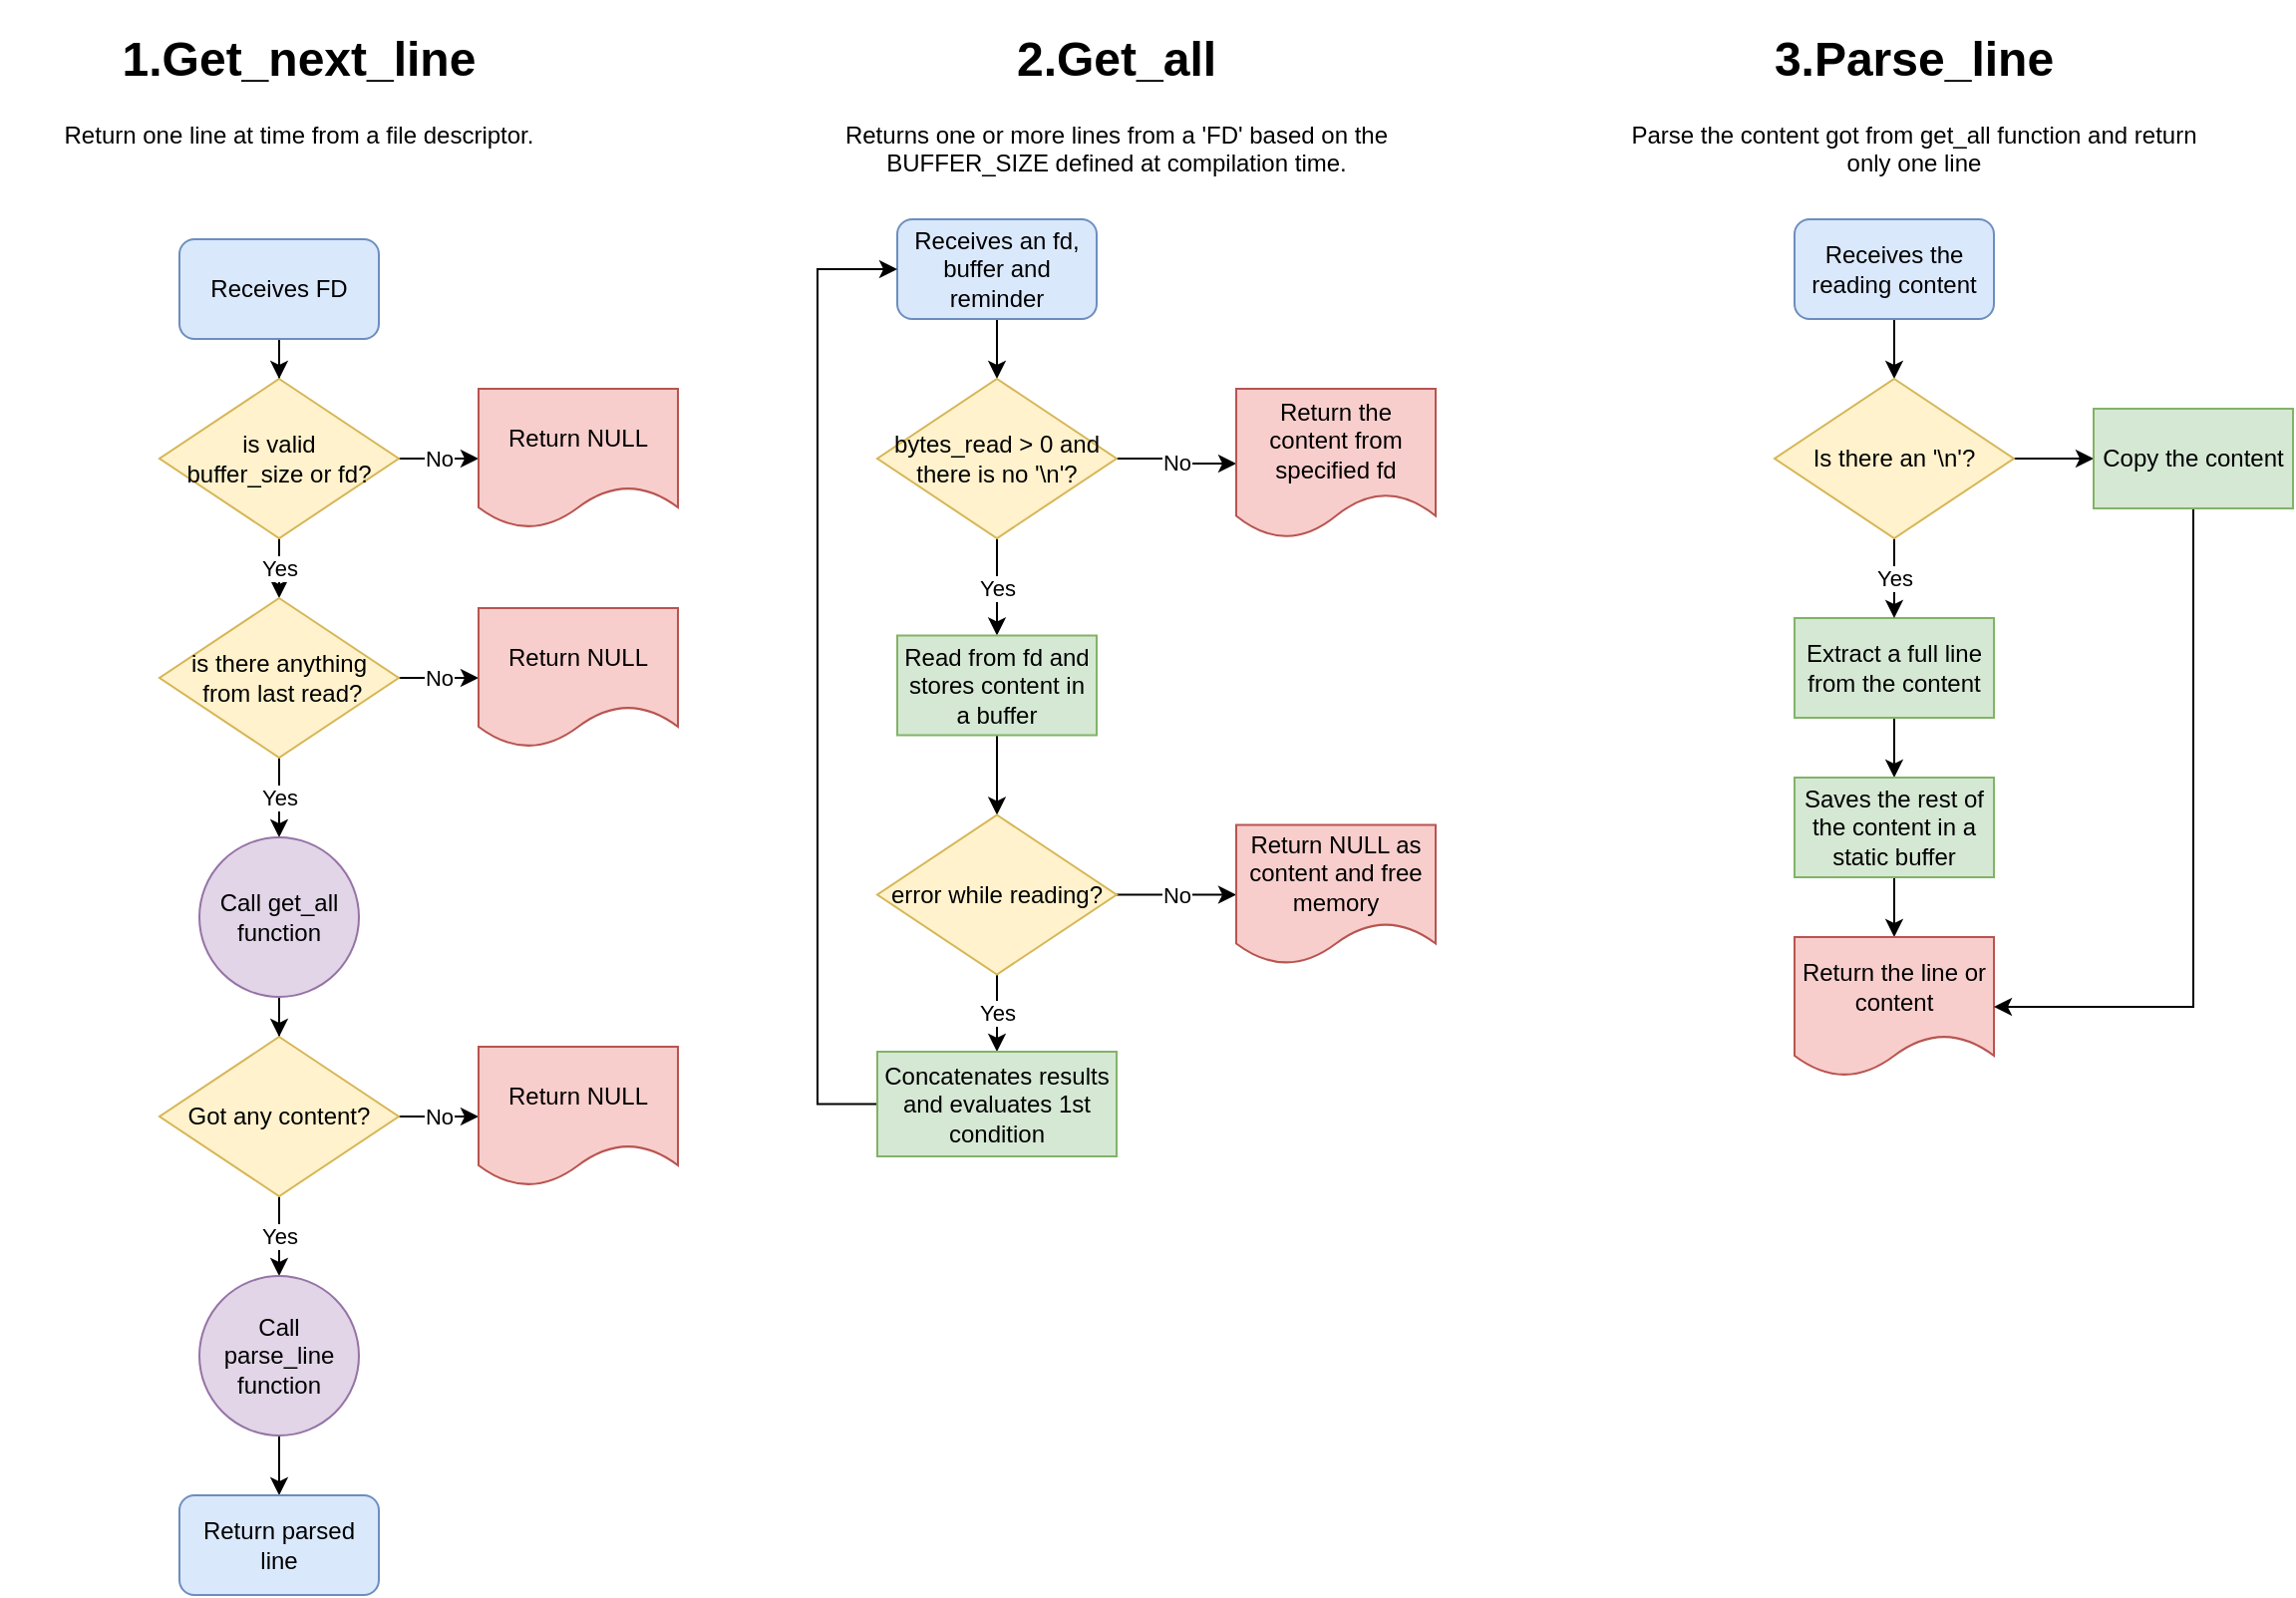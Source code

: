 <mxfile version="17.4.5" type="github">
  <diagram id="U1_w_lC1zR6FHPFf_Dax" name="Page-1">
    <mxGraphModel dx="1374" dy="10794" grid="1" gridSize="10" guides="1" tooltips="1" connect="1" arrows="1" fold="1" page="1" pageScale="1" pageWidth="10000" pageHeight="10000" background="#FFFFFF" math="0" shadow="0">
      <root>
        <mxCell id="0" />
        <mxCell id="IRt3WfSRw66LWkPFxY0--1" value="Background" parent="0" />
        <mxCell id="1" value="Content" parent="0" />
        <mxCell id="ysaj5ytCUdBtgD3vat19-2" value="" style="edgeStyle=orthogonalEdgeStyle;rounded=0;orthogonalLoop=1;jettySize=auto;html=1;" parent="1" source="ilmDW_IhWBvHwEXT5Lw4-3" target="ysaj5ytCUdBtgD3vat19-1" edge="1">
          <mxGeometry relative="1" as="geometry" />
        </mxCell>
        <mxCell id="ilmDW_IhWBvHwEXT5Lw4-3" value="Receives FD" style="rounded=1;whiteSpace=wrap;html=1;fillColor=#dae8fc;strokeColor=#6c8ebf;" parent="1" vertex="1">
          <mxGeometry x="130" y="90" width="100" height="50" as="geometry" />
        </mxCell>
        <mxCell id="ysaj5ytCUdBtgD3vat19-4" value="Yes" style="edgeStyle=orthogonalEdgeStyle;rounded=0;orthogonalLoop=1;jettySize=auto;html=1;" parent="1" source="ysaj5ytCUdBtgD3vat19-1" target="ysaj5ytCUdBtgD3vat19-3" edge="1">
          <mxGeometry relative="1" as="geometry" />
        </mxCell>
        <mxCell id="Y_OoH8-zoaasMSbN7omh-2" value="No" style="edgeStyle=orthogonalEdgeStyle;rounded=0;orthogonalLoop=1;jettySize=auto;html=1;" parent="1" source="ysaj5ytCUdBtgD3vat19-1" target="Y_OoH8-zoaasMSbN7omh-1" edge="1">
          <mxGeometry relative="1" as="geometry" />
        </mxCell>
        <mxCell id="ysaj5ytCUdBtgD3vat19-1" value="is valid &lt;br&gt;buffer_size or fd?" style="rhombus;rounded=0;whiteSpace=wrap;html=1;labelBackgroundColor=none;labelBorderColor=none;fillColor=#fff2cc;strokeColor=#d6b656;" parent="1" vertex="1">
          <mxGeometry x="120" y="160" width="120" height="80" as="geometry" />
        </mxCell>
        <mxCell id="ysaj5ytCUdBtgD3vat19-6" value="Yes" style="edgeStyle=orthogonalEdgeStyle;rounded=0;orthogonalLoop=1;jettySize=auto;html=1;" parent="1" source="ysaj5ytCUdBtgD3vat19-3" target="ysaj5ytCUdBtgD3vat19-5" edge="1">
          <mxGeometry relative="1" as="geometry" />
        </mxCell>
        <mxCell id="Y_OoH8-zoaasMSbN7omh-4" value="No" style="edgeStyle=orthogonalEdgeStyle;rounded=0;orthogonalLoop=1;jettySize=auto;html=1;" parent="1" source="ysaj5ytCUdBtgD3vat19-3" target="Y_OoH8-zoaasMSbN7omh-3" edge="1">
          <mxGeometry relative="1" as="geometry" />
        </mxCell>
        <mxCell id="ysaj5ytCUdBtgD3vat19-3" value="is there anything&lt;br&gt;&amp;nbsp;from last read?" style="rhombus;whiteSpace=wrap;html=1;rounded=0;labelBackgroundColor=none;labelBorderColor=none;fillColor=#fff2cc;strokeColor=#d6b656;" parent="1" vertex="1">
          <mxGeometry x="120" y="270" width="120" height="80" as="geometry" />
        </mxCell>
        <mxCell id="ysaj5ytCUdBtgD3vat19-8" value="" style="edgeStyle=orthogonalEdgeStyle;rounded=0;orthogonalLoop=1;jettySize=auto;html=1;" parent="1" source="ysaj5ytCUdBtgD3vat19-5" target="ysaj5ytCUdBtgD3vat19-7" edge="1">
          <mxGeometry relative="1" as="geometry" />
        </mxCell>
        <mxCell id="ysaj5ytCUdBtgD3vat19-5" value="Call get_all function" style="ellipse;whiteSpace=wrap;html=1;rounded=0;labelBackgroundColor=none;labelBorderColor=none;fillColor=#e1d5e7;strokeColor=#9673a6;" parent="1" vertex="1">
          <mxGeometry x="140" y="390" width="80" height="80" as="geometry" />
        </mxCell>
        <mxCell id="ysaj5ytCUdBtgD3vat19-10" value="Yes" style="edgeStyle=orthogonalEdgeStyle;rounded=0;orthogonalLoop=1;jettySize=auto;html=1;" parent="1" source="ysaj5ytCUdBtgD3vat19-7" target="ysaj5ytCUdBtgD3vat19-9" edge="1">
          <mxGeometry relative="1" as="geometry" />
        </mxCell>
        <mxCell id="Y_OoH8-zoaasMSbN7omh-6" value="No" style="edgeStyle=orthogonalEdgeStyle;rounded=0;orthogonalLoop=1;jettySize=auto;html=1;" parent="1" source="ysaj5ytCUdBtgD3vat19-7" target="Y_OoH8-zoaasMSbN7omh-5" edge="1">
          <mxGeometry relative="1" as="geometry" />
        </mxCell>
        <mxCell id="ysaj5ytCUdBtgD3vat19-7" value="Got any content?" style="rhombus;whiteSpace=wrap;html=1;fillColor=#fff2cc;strokeColor=#d6b656;rounded=0;labelBackgroundColor=none;labelBorderColor=none;" parent="1" vertex="1">
          <mxGeometry x="120" y="490" width="120" height="80" as="geometry" />
        </mxCell>
        <mxCell id="ysaj5ytCUdBtgD3vat19-12" value="" style="edgeStyle=orthogonalEdgeStyle;rounded=0;orthogonalLoop=1;jettySize=auto;html=1;" parent="1" source="ysaj5ytCUdBtgD3vat19-9" target="ysaj5ytCUdBtgD3vat19-11" edge="1">
          <mxGeometry relative="1" as="geometry" />
        </mxCell>
        <mxCell id="ysaj5ytCUdBtgD3vat19-9" value="Call parse_line&lt;br&gt;function" style="ellipse;whiteSpace=wrap;html=1;fillColor=#e1d5e7;strokeColor=#9673a6;rounded=0;labelBackgroundColor=none;labelBorderColor=none;" parent="1" vertex="1">
          <mxGeometry x="140" y="610" width="80" height="80" as="geometry" />
        </mxCell>
        <mxCell id="ysaj5ytCUdBtgD3vat19-11" value="Return parsed line" style="rounded=1;whiteSpace=wrap;html=1;fillColor=#dae8fc;strokeColor=#6c8ebf;labelBackgroundColor=none;labelBorderColor=none;" parent="1" vertex="1">
          <mxGeometry x="130" y="720" width="100" height="50" as="geometry" />
        </mxCell>
        <mxCell id="ysaj5ytCUdBtgD3vat19-13" value="&lt;h1&gt;1.Get_next_line&lt;/h1&gt;&lt;div&gt;Return one line at time from a file descriptor.&lt;/div&gt;" style="text;html=1;strokeColor=none;fillColor=none;spacing=5;spacingTop=-20;whiteSpace=wrap;overflow=hidden;rounded=0;labelBackgroundColor=none;labelBorderColor=none;align=center;" parent="1" vertex="1">
          <mxGeometry x="40" y="-20" width="300" height="100" as="geometry" />
        </mxCell>
        <mxCell id="ysaj5ytCUdBtgD3vat19-14" value="&lt;h1&gt;2.Get_all&lt;/h1&gt;&lt;div&gt;Returns one or more lines from a &#39;FD&#39; based on the BUFFER_SIZE defined at compilation time.&lt;/div&gt;" style="text;html=1;strokeColor=none;fillColor=none;spacing=5;spacingTop=-20;whiteSpace=wrap;overflow=hidden;rounded=0;labelBackgroundColor=none;labelBorderColor=none;align=center;" parent="1" vertex="1">
          <mxGeometry x="450" y="-20" width="300" height="100" as="geometry" />
        </mxCell>
        <mxCell id="ysaj5ytCUdBtgD3vat19-18" value="" style="edgeStyle=orthogonalEdgeStyle;rounded=0;orthogonalLoop=1;jettySize=auto;html=1;" parent="1" source="ysaj5ytCUdBtgD3vat19-16" target="ysaj5ytCUdBtgD3vat19-17" edge="1">
          <mxGeometry relative="1" as="geometry" />
        </mxCell>
        <mxCell id="ysaj5ytCUdBtgD3vat19-16" value="Receives an fd, buffer and reminder" style="rounded=1;whiteSpace=wrap;html=1;fillColor=#dae8fc;strokeColor=#6c8ebf;" parent="1" vertex="1">
          <mxGeometry x="490" y="80" width="100" height="50" as="geometry" />
        </mxCell>
        <mxCell id="ysaj5ytCUdBtgD3vat19-22" value="No" style="edgeStyle=orthogonalEdgeStyle;rounded=0;orthogonalLoop=1;jettySize=auto;html=1;exitX=1;exitY=0.5;exitDx=0;exitDy=0;" parent="1" source="ysaj5ytCUdBtgD3vat19-17" target="ysaj5ytCUdBtgD3vat19-21" edge="1">
          <mxGeometry relative="1" as="geometry" />
        </mxCell>
        <mxCell id="ysaj5ytCUdBtgD3vat19-24" value="Yes" style="edgeStyle=orthogonalEdgeStyle;rounded=0;orthogonalLoop=1;jettySize=auto;html=1;" parent="1" source="ysaj5ytCUdBtgD3vat19-17" target="ysaj5ytCUdBtgD3vat19-23" edge="1">
          <mxGeometry relative="1" as="geometry" />
        </mxCell>
        <mxCell id="ysaj5ytCUdBtgD3vat19-17" value="bytes_read &amp;gt; 0 and there is no &#39;\n&#39;?" style="rhombus;whiteSpace=wrap;html=1;fillColor=#fff2cc;strokeColor=#d6b656;rounded=0;" parent="1" vertex="1">
          <mxGeometry x="480" y="160" width="120" height="80" as="geometry" />
        </mxCell>
        <mxCell id="ysaj5ytCUdBtgD3vat19-21" value="Return the content from specified fd" style="shape=document;whiteSpace=wrap;html=1;boundedLbl=1;fillColor=#f8cecc;strokeColor=#b85450;rounded=0;" parent="1" vertex="1">
          <mxGeometry x="660" y="165" width="100" height="75" as="geometry" />
        </mxCell>
        <mxCell id="ysaj5ytCUdBtgD3vat19-28" value="" style="edgeStyle=orthogonalEdgeStyle;rounded=0;orthogonalLoop=1;jettySize=auto;html=1;" parent="1" source="ysaj5ytCUdBtgD3vat19-23" target="ysaj5ytCUdBtgD3vat19-27" edge="1">
          <mxGeometry relative="1" as="geometry" />
        </mxCell>
        <mxCell id="ysaj5ytCUdBtgD3vat19-23" value="Read from fd and stores content in a buffer" style="whiteSpace=wrap;html=1;fillColor=#d5e8d4;strokeColor=#82b366;rounded=0;" parent="1" vertex="1">
          <mxGeometry x="490" y="288.75" width="100" height="50" as="geometry" />
        </mxCell>
        <mxCell id="ysaj5ytCUdBtgD3vat19-35" value="No" style="edgeStyle=orthogonalEdgeStyle;rounded=0;orthogonalLoop=1;jettySize=auto;html=1;" parent="1" source="ysaj5ytCUdBtgD3vat19-27" target="ysaj5ytCUdBtgD3vat19-34" edge="1">
          <mxGeometry relative="1" as="geometry" />
        </mxCell>
        <mxCell id="ysaj5ytCUdBtgD3vat19-37" value="Yes" style="edgeStyle=orthogonalEdgeStyle;rounded=0;orthogonalLoop=1;jettySize=auto;html=1;" parent="1" source="ysaj5ytCUdBtgD3vat19-27" target="ysaj5ytCUdBtgD3vat19-29" edge="1">
          <mxGeometry relative="1" as="geometry" />
        </mxCell>
        <mxCell id="ysaj5ytCUdBtgD3vat19-27" value="error while reading?" style="rhombus;whiteSpace=wrap;html=1;fillColor=#fff2cc;strokeColor=#d6b656;rounded=0;" parent="1" vertex="1">
          <mxGeometry x="480" y="378.75" width="120" height="80" as="geometry" />
        </mxCell>
        <mxCell id="ysaj5ytCUdBtgD3vat19-38" style="edgeStyle=orthogonalEdgeStyle;rounded=0;orthogonalLoop=1;jettySize=auto;html=1;entryX=0;entryY=0.5;entryDx=0;entryDy=0;" parent="1" source="ysaj5ytCUdBtgD3vat19-29" target="ysaj5ytCUdBtgD3vat19-16" edge="1">
          <mxGeometry relative="1" as="geometry">
            <Array as="points">
              <mxPoint x="450" y="524" />
              <mxPoint x="450" y="105" />
            </Array>
          </mxGeometry>
        </mxCell>
        <mxCell id="ysaj5ytCUdBtgD3vat19-29" value="Concatenates results and evaluates 1st condition" style="whiteSpace=wrap;html=1;fillColor=#d5e8d4;strokeColor=#82b366;rounded=0;" parent="1" vertex="1">
          <mxGeometry x="480" y="497.5" width="120" height="52.5" as="geometry" />
        </mxCell>
        <mxCell id="ysaj5ytCUdBtgD3vat19-34" value="Return NULL as content and free memory" style="shape=document;whiteSpace=wrap;html=1;boundedLbl=1;fillColor=#f8cecc;strokeColor=#b85450;rounded=0;" parent="1" vertex="1">
          <mxGeometry x="660" y="383.75" width="100" height="70" as="geometry" />
        </mxCell>
        <mxCell id="pJe8xmwlb2sEzMoSp14y-3" value="&lt;h1&gt;3.Parse_line&lt;/h1&gt;&lt;div&gt;Parse the content got from get_all function and return only one line&lt;/div&gt;" style="text;html=1;strokeColor=none;fillColor=none;spacing=5;spacingTop=-20;whiteSpace=wrap;overflow=hidden;rounded=0;labelBackgroundColor=none;labelBorderColor=none;align=center;" parent="1" vertex="1">
          <mxGeometry x="850" y="-20" width="300" height="100" as="geometry" />
        </mxCell>
        <mxCell id="pJe8xmwlb2sEzMoSp14y-10" value="" style="edgeStyle=orthogonalEdgeStyle;rounded=0;orthogonalLoop=1;jettySize=auto;html=1;" parent="1" source="pJe8xmwlb2sEzMoSp14y-4" target="pJe8xmwlb2sEzMoSp14y-9" edge="1">
          <mxGeometry relative="1" as="geometry" />
        </mxCell>
        <mxCell id="pJe8xmwlb2sEzMoSp14y-4" value="Receives the reading content" style="rounded=1;whiteSpace=wrap;html=1;fillColor=#dae8fc;strokeColor=#6c8ebf;" parent="1" vertex="1">
          <mxGeometry x="940" y="80" width="100" height="50" as="geometry" />
        </mxCell>
        <mxCell id="pJe8xmwlb2sEzMoSp14y-8" value="" style="edgeStyle=orthogonalEdgeStyle;rounded=0;orthogonalLoop=1;jettySize=auto;html=1;" parent="1" source="pJe8xmwlb2sEzMoSp14y-5" target="pJe8xmwlb2sEzMoSp14y-7" edge="1">
          <mxGeometry relative="1" as="geometry" />
        </mxCell>
        <mxCell id="pJe8xmwlb2sEzMoSp14y-5" value="Extract a full line from the content" style="whiteSpace=wrap;html=1;fillColor=#d5e8d4;strokeColor=#82b366;rounded=0;" parent="1" vertex="1">
          <mxGeometry x="940" y="280" width="100" height="50" as="geometry" />
        </mxCell>
        <mxCell id="pJe8xmwlb2sEzMoSp14y-16" value="" style="edgeStyle=orthogonalEdgeStyle;rounded=0;orthogonalLoop=1;jettySize=auto;html=1;" parent="1" source="pJe8xmwlb2sEzMoSp14y-7" target="pJe8xmwlb2sEzMoSp14y-15" edge="1">
          <mxGeometry relative="1" as="geometry" />
        </mxCell>
        <mxCell id="pJe8xmwlb2sEzMoSp14y-7" value="Saves the rest of the content in a static buffer" style="whiteSpace=wrap;html=1;fillColor=#d5e8d4;strokeColor=#82b366;rounded=0;" parent="1" vertex="1">
          <mxGeometry x="940" y="360" width="100" height="50" as="geometry" />
        </mxCell>
        <mxCell id="pJe8xmwlb2sEzMoSp14y-14" value="Yes" style="edgeStyle=orthogonalEdgeStyle;rounded=0;orthogonalLoop=1;jettySize=auto;html=1;entryX=0.5;entryY=0;entryDx=0;entryDy=0;" parent="1" source="pJe8xmwlb2sEzMoSp14y-9" target="pJe8xmwlb2sEzMoSp14y-5" edge="1">
          <mxGeometry relative="1" as="geometry" />
        </mxCell>
        <mxCell id="pJe8xmwlb2sEzMoSp14y-18" value="" style="edgeStyle=orthogonalEdgeStyle;rounded=0;orthogonalLoop=1;jettySize=auto;html=1;" parent="1" source="pJe8xmwlb2sEzMoSp14y-9" target="pJe8xmwlb2sEzMoSp14y-17" edge="1">
          <mxGeometry relative="1" as="geometry" />
        </mxCell>
        <mxCell id="pJe8xmwlb2sEzMoSp14y-9" value="Is there an &#39;\n&#39;?" style="rhombus;whiteSpace=wrap;html=1;fillColor=#fff2cc;strokeColor=#d6b656;rounded=0;" parent="1" vertex="1">
          <mxGeometry x="930" y="160" width="120" height="80" as="geometry" />
        </mxCell>
        <mxCell id="pJe8xmwlb2sEzMoSp14y-15" value="Return the line or content" style="shape=document;whiteSpace=wrap;html=1;boundedLbl=1;fillColor=#f8cecc;strokeColor=#b85450;rounded=0;" parent="1" vertex="1">
          <mxGeometry x="940" y="440" width="100" height="70" as="geometry" />
        </mxCell>
        <mxCell id="pJe8xmwlb2sEzMoSp14y-22" style="edgeStyle=orthogonalEdgeStyle;rounded=0;orthogonalLoop=1;jettySize=auto;html=1;entryX=1;entryY=0.5;entryDx=0;entryDy=0;" parent="1" source="pJe8xmwlb2sEzMoSp14y-17" target="pJe8xmwlb2sEzMoSp14y-15" edge="1">
          <mxGeometry relative="1" as="geometry">
            <Array as="points">
              <mxPoint x="1140" y="475" />
            </Array>
          </mxGeometry>
        </mxCell>
        <mxCell id="pJe8xmwlb2sEzMoSp14y-17" value="Copy the content" style="whiteSpace=wrap;html=1;fillColor=#d5e8d4;strokeColor=#82b366;rounded=0;" parent="1" vertex="1">
          <mxGeometry x="1090" y="175" width="100" height="50" as="geometry" />
        </mxCell>
        <mxCell id="Y_OoH8-zoaasMSbN7omh-1" value="Return NULL" style="shape=document;whiteSpace=wrap;html=1;boundedLbl=1;fillColor=#f8cecc;strokeColor=#b85450;rounded=0;labelBackgroundColor=none;labelBorderColor=none;" parent="1" vertex="1">
          <mxGeometry x="280" y="165" width="100" height="70" as="geometry" />
        </mxCell>
        <mxCell id="Y_OoH8-zoaasMSbN7omh-3" value="Return NULL" style="shape=document;whiteSpace=wrap;html=1;boundedLbl=1;fillColor=#f8cecc;strokeColor=#b85450;rounded=0;labelBackgroundColor=none;labelBorderColor=none;" parent="1" vertex="1">
          <mxGeometry x="280" y="275" width="100" height="70" as="geometry" />
        </mxCell>
        <mxCell id="Y_OoH8-zoaasMSbN7omh-5" value="Return NULL" style="shape=document;whiteSpace=wrap;html=1;boundedLbl=1;fillColor=#f8cecc;strokeColor=#b85450;rounded=0;labelBackgroundColor=none;labelBorderColor=none;" parent="1" vertex="1">
          <mxGeometry x="280" y="495" width="100" height="70" as="geometry" />
        </mxCell>
      </root>
    </mxGraphModel>
  </diagram>
</mxfile>
